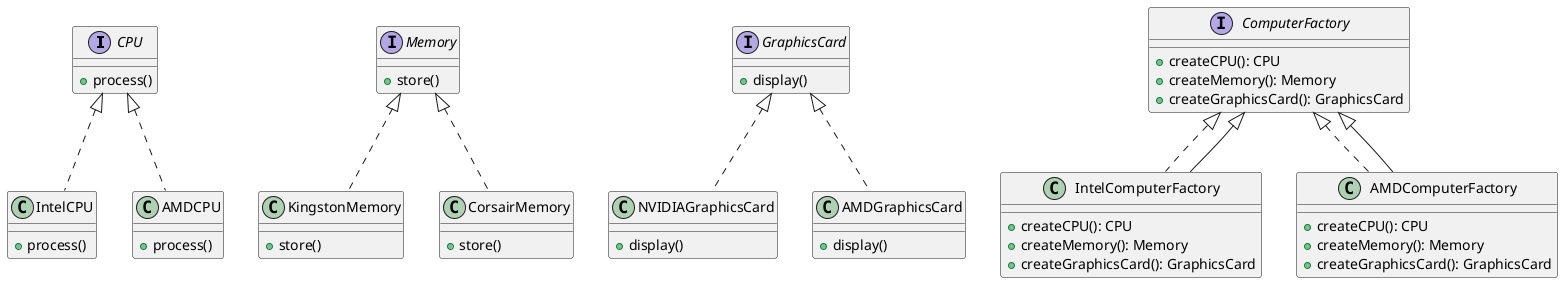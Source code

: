 @startuml

interface CPU {
    + process()
}

interface Memory {
    + store()
}

interface GraphicsCard {
    + display()
}

interface ComputerFactory {
    + createCPU(): CPU
    + createMemory(): Memory
    + createGraphicsCard(): GraphicsCard
}

class IntelCPU {
    + process()
}

class KingstonMemory {
    + store()
}

class NVIDIAGraphicsCard {
    + display()
}

class IntelComputerFactory {
    + createCPU(): CPU
    + createMemory(): Memory
    + createGraphicsCard(): GraphicsCard
}

class AMDCPU {
    + process()
}

class CorsairMemory {
    + store()
}

class AMDGraphicsCard {
    + display()
}

class AMDComputerFactory {
    + createCPU(): CPU
    + createMemory(): Memory
    + createGraphicsCard(): GraphicsCard
}

ComputerFactory <|.. IntelComputerFactory
ComputerFactory <|.. AMDComputerFactory

ComputerFactory <|-- IntelComputerFactory
CPU <|.. IntelCPU
Memory <|.. KingstonMemory
GraphicsCard <|.. NVIDIAGraphicsCard

ComputerFactory <|-- AMDComputerFactory
CPU <|.. AMDCPU
Memory <|.. CorsairMemory
GraphicsCard <|.. AMDGraphicsCard

@enduml
